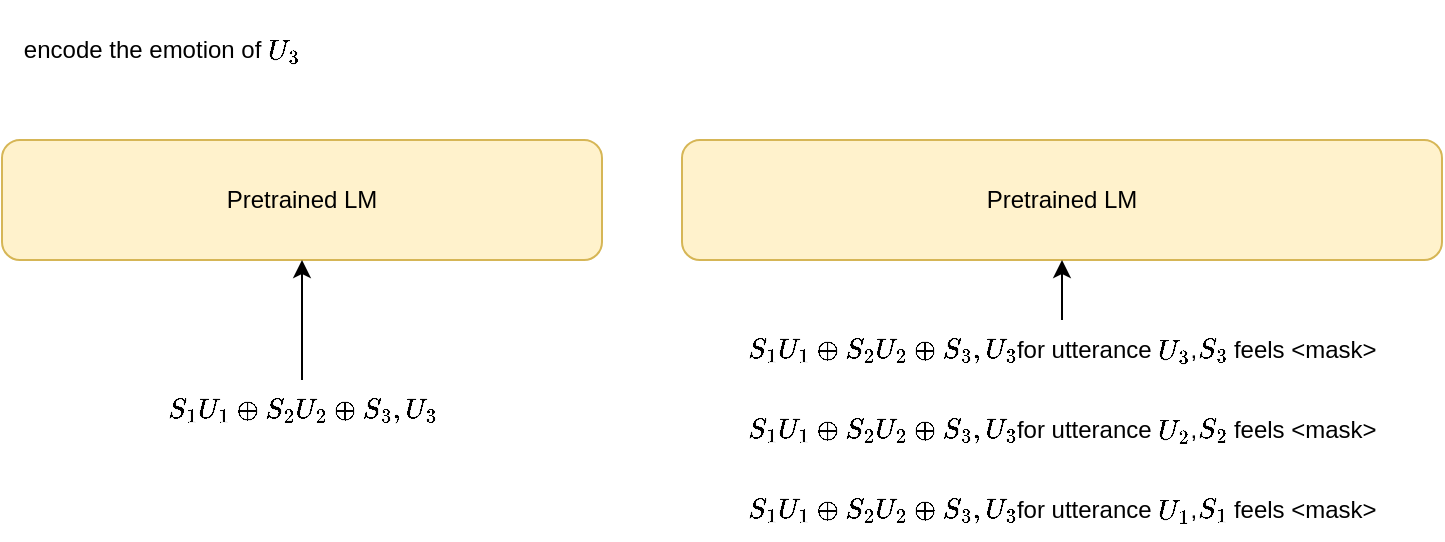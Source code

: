<mxfile version="18.1.3" type="github">
  <diagram id="If2nWtWF-dJY9FGlhHSV" name="Page-1">
    <mxGraphModel dx="2066" dy="1129" grid="1" gridSize="10" guides="1" tooltips="1" connect="1" arrows="1" fold="1" page="1" pageScale="1" pageWidth="827" pageHeight="1169" math="1" shadow="0">
      <root>
        <mxCell id="0" />
        <mxCell id="1" parent="0" />
        <mxCell id="z3L6C_gutYaWgmZt_wwa-1" value="Pretrained LM" style="rounded=1;whiteSpace=wrap;html=1;fillColor=#fff2cc;strokeColor=#d6b656;" vertex="1" parent="1">
          <mxGeometry x="40" y="200" width="300" height="60" as="geometry" />
        </mxCell>
        <mxCell id="z3L6C_gutYaWgmZt_wwa-2" value="Pretrained LM" style="rounded=1;whiteSpace=wrap;html=1;fillColor=#fff2cc;strokeColor=#d6b656;" vertex="1" parent="1">
          <mxGeometry x="380" y="200" width="380" height="60" as="geometry" />
        </mxCell>
        <mxCell id="z3L6C_gutYaWgmZt_wwa-9" value="" style="edgeStyle=orthogonalEdgeStyle;rounded=0;orthogonalLoop=1;jettySize=auto;html=1;" edge="1" parent="1" source="z3L6C_gutYaWgmZt_wwa-3" target="z3L6C_gutYaWgmZt_wwa-1">
          <mxGeometry relative="1" as="geometry" />
        </mxCell>
        <mxCell id="z3L6C_gutYaWgmZt_wwa-3" value="`S_1 U_1 \oplus S_2 U_2\oplusS_3,U_3`" style="text;html=1;strokeColor=none;fillColor=none;align=center;verticalAlign=middle;whiteSpace=wrap;rounded=0;" vertex="1" parent="1">
          <mxGeometry x="40" y="320" width="300" height="30" as="geometry" />
        </mxCell>
        <mxCell id="z3L6C_gutYaWgmZt_wwa-10" value="" style="edgeStyle=orthogonalEdgeStyle;rounded=0;orthogonalLoop=1;jettySize=auto;html=1;" edge="1" parent="1" source="z3L6C_gutYaWgmZt_wwa-4" target="z3L6C_gutYaWgmZt_wwa-2">
          <mxGeometry relative="1" as="geometry" />
        </mxCell>
        <mxCell id="z3L6C_gutYaWgmZt_wwa-4" value="`S_1 U_1 \oplus S_2 U_2\oplusS_3,U_3`for utterance `U_3 `,`S_3` feels &amp;lt;mask&amp;gt;" style="text;html=1;strokeColor=none;fillColor=none;align=center;verticalAlign=middle;whiteSpace=wrap;rounded=0;" vertex="1" parent="1">
          <mxGeometry x="380" y="290" width="380" height="30" as="geometry" />
        </mxCell>
        <mxCell id="z3L6C_gutYaWgmZt_wwa-6" value="`S_1 U_1 \oplus S_2 U_2\oplusS_3,U_3`for utterance `U_2 `,`S_2` feels &amp;lt;mask&amp;gt;" style="text;html=1;strokeColor=none;fillColor=none;align=center;verticalAlign=middle;whiteSpace=wrap;rounded=0;" vertex="1" parent="1">
          <mxGeometry x="380" y="330" width="380" height="30" as="geometry" />
        </mxCell>
        <mxCell id="z3L6C_gutYaWgmZt_wwa-7" value="`S_1 U_1 \oplus S_2 U_2\oplusS_3,U_3`for utterance `U_1 `,`S_1` feels &amp;lt;mask&amp;gt;" style="text;html=1;strokeColor=none;fillColor=none;align=center;verticalAlign=middle;whiteSpace=wrap;rounded=0;" vertex="1" parent="1">
          <mxGeometry x="380" y="370" width="380" height="30" as="geometry" />
        </mxCell>
        <mxCell id="z3L6C_gutYaWgmZt_wwa-8" value="encode the emotion of `U_3`" style="text;html=1;strokeColor=none;fillColor=none;align=center;verticalAlign=middle;whiteSpace=wrap;rounded=0;" vertex="1" parent="1">
          <mxGeometry x="40" y="130" width="160" height="50" as="geometry" />
        </mxCell>
      </root>
    </mxGraphModel>
  </diagram>
</mxfile>
